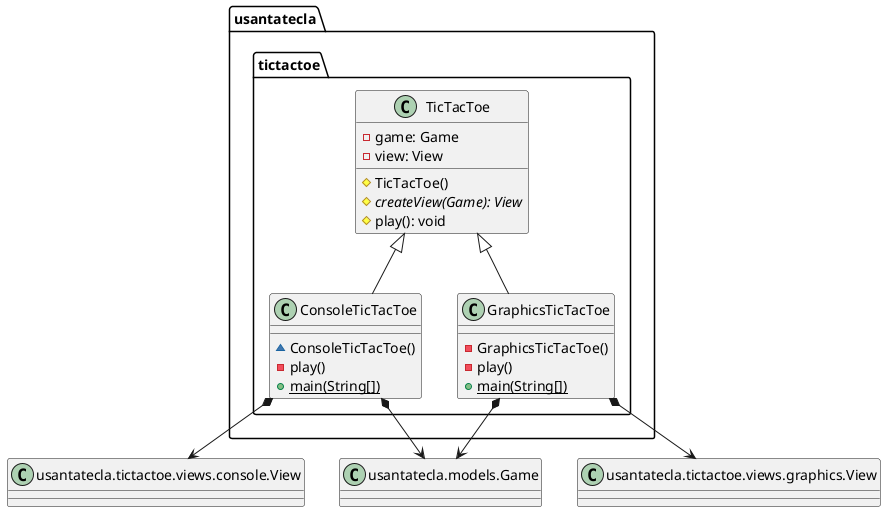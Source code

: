 @startuml tictactoe
class usantatecla.tictactoe.ConsoleTicTacToe {

	~ ConsoleTicTacToe()
	- play()
	+ {static} main(String[])

}

class usantatecla.tictactoe.GraphicsTicTacToe {

	- GraphicsTicTacToe()
	- play()
	+ {static} main(String[])

}

class  usantatecla.tictactoe.TicTacToe{
- game: Game
- view: View
# TicTacToe()
# {abstract} createView(Game): View
# play(): void
}

usantatecla.tictactoe.TicTacToe <|-down- usantatecla.tictactoe.ConsoleTicTacToe
usantatecla.tictactoe.TicTacToe <|-down- usantatecla.tictactoe.GraphicsTicTacToe

class Game as "usantatecla.models.Game"
class consoleView as "usantatecla.tictactoe.views.console.View"
class graphicsView as "usantatecla.tictactoe.views.graphics.View"

usantatecla.tictactoe.ConsoleTicTacToe *-down-> Game
usantatecla.tictactoe.GraphicsTicTacToe *-down-> Game
usantatecla.tictactoe.ConsoleTicTacToe *-down-> consoleView
usantatecla.tictactoe.GraphicsTicTacToe *-down-> graphicsView
@enduml

@startuml tictactoe.views
class usantatecla.tictactoe.views.ErrorView {

	+ {static} String[] MESSAGES

	+ ErrorView(Error)

}

enum usantatecla.tictactoe.views.Message {
    + TITTLE
	+ NUMBER_PLAYERS
	+ SEPARATOR
	+ VERTICAL_LINE_LEFT
	+ VERTICAL_LINE_CENTERED
	+ VERTICAL_LINE_RIGHT
	+ ENTER_COORDINATE_TO_PUT
	+ ENTER_COORDINATE_TO_REMOVE
	+ COORDINATE_TO_PUT
	+ COORDINATE_TO_REMOVE
	+ COORDINATE_TO_MOVE
	+ PLAYER_WIN
	+ RESUME
	- String message;

	- Message(String)
	+ String getMessage()
	+ write()
	+ writeln()
	+ String toString()

}

class usantatecla.tictactoe.views.View {

	+ View(Game)
	+ interact()
	# {abstract} start()
	# {abstract} play()
	# {abstract} boolean isNewGame()

}

class Game as "usantatecla.tictactoe.models.Game"
class Console as "usantatecla.utils.Console"
class Error as "usantatecla.tictactoe.models.Error"

usantatecla.tictactoe.views.ErrorView *--> Error
usantatecla.tictactoe.views.View *--> Game
usantatecla.tictactoe.views.Message ..> Console
@enduml

@startuml tictactoe.views.console
class usantatecla.tictactoe.views.console.CoordinateView {

    + Coordinate read(String)

}

usantatecla.tictactoe.views.console.CoordinateView ..> usantatecla.tictactoe.views.console.ErrorView

class Coordinate as "usantatecla.tictactoe.models.Coordinate"
class Error as "usantatecla.tictactoe.models.Error"
class Console as "usantatecla.utils.Console"

usantatecla.tictactoe.views.console.CoordinateView ..> Console
usantatecla.tictactoe.views.console.CoordinateView ..> Error
usantatecla.tictactoe.views.console.CoordinateView ..> Coordinate

class usantatecla.tictactoe.views.console.ErrorView {

	~ ErrorView(Error)
	~ writeln()

}

class ErrorView as "usantatecla.tictactoe.views.ErrorView"

ErrorView <|-- usantatecla.tictactoe.views.console.ErrorView
usantatecla.tictactoe.views.console.ErrorView ..> Console
usantatecla.tictactoe.views.console.ErrorView *--> Error

class usantatecla.tictactoe.views.console.GameView {

    ~ GameView(Game)
	~ write()

}

class Game as "usantatecla.tictactoe.models.Game"
class Message as "usantatecla.tictactoe.views.Message"

usantatecla.tictactoe.views.console.GameView *--> Game
usantatecla.tictactoe.views.console.GameView ..> Coordinate
usantatecla.tictactoe.views.console.GameView ..> Message
usantatecla.tictactoe.views.console.GameView ..> usantatecla.tictactoe.views.console.TokenView

class usantatecla.tictactoe.views.console.SubView {

	~ SubView(Game)

}

usantatecla.tictactoe.views.console.SubView *--> Game

class usantatecla.tictactoe.views.console.PlayView {

    ~ interact()
    - put()
    - move()

}

usantatecla.tictactoe.views.console.SubView <|-- usantatecla.tictactoe.views.console.PlayView
usantatecla.tictactoe.views.console.PlayView ..> Coordinate
usantatecla.tictactoe.views.console.PlayView ..> Message
usantatecla.tictactoe.views.console.PlayView ..> Error
usantatecla.tictactoe.views.console.PlayView ..> usantatecla.tictactoe.views.console.ErrorView
usantatecla.tictactoe.views.console.PlayView ..> usantatecla.tictactoe.views.console.CoordinateView
usantatecla.tictactoe.views.console.PlayView ..> usantatecla.tictactoe.views.console.GameView
usantatecla.tictactoe.views.console.PlayView ..> usantatecla.tictactoe.views.console.TokenView

class usantatecla.tictactoe.views.console.ResumeView {

	~ boolean interact()

}

class YesNoDialog as "usantatecla.utils.YesNoDialog"

usantatecla.tictactoe.views.console.SubView <|-- usantatecla.tictactoe.views.console.ResumeView
usantatecla.tictactoe.views.console.ResumeView ..> Message
usantatecla.tictactoe.views.console.ResumeView ..> YesNoDialog

class usantatecla.tictactoe.views.console.StartView {

	~ interact()

}

class LimitedIntDialog as "usantatecla.utils.LimitedIntDialog"

usantatecla.tictactoe.views.console.SubView <|-- usantatecla.tictactoe.views.console.StartView
usantatecla.tictactoe.views.console.StartView ..> Message
usantatecla.tictactoe.views.console.StartView ..> LimitedIntDialog
usantatecla.tictactoe.views.console.StartView ..> usantatecla.tictactoe.views.console.GameView

class usantatecla.tictactoe.views.console.TokenView {

	+ {static} char[] SYMBOLS

	~ TokenView(Token)
	~ write()

}

class Token as "usantatecla.tictactoe.models.Token"

usantatecla.tictactoe.views.console.TokenView *--> Token
usantatecla.tictactoe.views.console.TokenView ..> Console

class usantatecla.tictactoe.views.console.View {

	+ View(Game)

}

class View as "usantatecla.tictactoe.views.View"

View <|-- usantatecla.tictactoe.views.console.View
usantatecla.tictactoe.views.console.View *--> usantatecla.tictactoe.views.console.ResumeView
usantatecla.tictactoe.views.console.View *--> usantatecla.tictactoe.views.console.PlayView
usantatecla.tictactoe.views.console.View *--> usantatecla.tictactoe.views.console.StartView
@enduml

@startuml tictactoe.views.graphics
class usantatecla.tictactoe.views.graphics.ChoosePlayersView {

	- {static} ACCEPT: String 
	- label: JLabel
	- textField: JTextField
	- button: JButton
	- playersNumber: String 

	~ ChoosePlayersView(JRootPane)
	~ resetPlayersNumber()
	~ getPlayersNumber(): String 
	+ actionPerformed(ActionEvent)
	+ keyTyped(KeyEvent)
	+ keyPressed(KeyEvent)
	+ keyReleased(KeyEvent)

}

class ErrorView as "usantatecla.tictactoe.views.ErrorView"
class Coordinate as "usantatecla.tictactoe.models.Coordinate"




usantatecla.tictactoe.views.graphics.ChoosePlayersView ..> usantatecla.tictactoe.views.graphics.Constraints
usantatecla.tictactoe.views.graphics.ChoosePlayersView ..> ErrorView

class usantatecla.tictactoe.views.graphics.Constraints {

	~ Constraints(int, int, int, int)

}


class usantatecla.tictactoe.views.graphics.CoordinateMoveView extends usantatecla.tictactoe.views.graphics.CoordinateView {

    {static} ENTER_COORDINATE_TO_REMOVE: String 
	- labelRowToMove: JLabel 
    - labelColumnToMove: JLabel 
    - titleLabelToMove: JLabel 
    - textFieldRowToMove: JTextField
    - textFieldColumnToMove: JTextField
    - coordinates: Coordinate[] 

    ~ CoordinateMoveView()
    ~ resetCoordinates()
    ~ getCoordinates(): Coordinate[] 
    + actionPerformed(ActionEvent)

}

class Error as "usantatecla.tictactoe.models.Error"
class ErrorView as "usantatecla.tictactoe.views.ErrorView"


usantatecla.tictactoe.views.graphics.CoordinateMoveView ..> Error
usantatecla.tictactoe.views.graphics.CoordinateMoveView ..> ErrorView
usantatecla.tictactoe.views.graphics.CoordinateMoveView *--> "2" Coordinate

class usantatecla.tictactoe.views.graphics.CoordinatePutView extends usantatecla.tictactoe.views.graphics.CoordinateView {

	~ CoordinatePutView()
	~ resetCoordinate()
	~ Coordinate getCoordinate()
	+ actionPerformed(ActionEvent)
	+ keyTyped(KeyEvent)
	+ keyPressed(KeyEvent)
	+ keyReleased(KeyEvent)

}

class Coordinate as "usantatecla.tictactoe.models.Coordinate"

usantatecla.tictactoe.views.graphics.CoordinatePutView ..> ErrorView
usantatecla.tictactoe.views.graphics.CoordinatePutView *--> Coordinate

class usantatecla.tictactoe.views.graphics.CoordinateView  {

	# {static} String ENTER_COORDINATE_TO_PUT
	# {static} String ACCEPT
	# labelRow: JLabel 
	# labelColumn: JLabel 
	# titleLabel: JLabel 
	# textFieldRow: JTextField 
	# textFieldColumn: JTextField 
	# button: JButton 

	CoordinateView()
	+ {abstract} actionPerformed(ActionEvent)
	+ keyTyped(KeyEvent)
	+ keyPressed(KeyEvent)
	+ keyReleased(KeyEvent)
}


class usantatecla.tictactoe.views.graphics.GameView  {

    ~ GameView(Game)
    ~ write()
    - printRowBoard(int)
    - getSquareBoardText(int, int): String 

}

class Game as "usantatecla.tictactoe.models.Game"
class Token as "usantatecla.tictactoe.models.Token"
class Message as "usantatecla.tictactoe.views.Message"
class TokenView as "usantatecla.tictactoe.views.console.TokenView"

usantatecla.tictactoe.views.graphics.GameView *--> Game
usantatecla.tictactoe.views.graphics.GameView ..> Coordinate
usantatecla.tictactoe.views.graphics.GameView ..> Token
usantatecla.tictactoe.views.graphics.GameView ..> Message
usantatecla.tictactoe.views.graphics.GameView ..> Token
usantatecla.tictactoe.views.graphics.GameView ..> TokenView

class usantatecla.tictactoe.views.graphics.PlayView {

	~ {static} ENTER_COORDINATE_TO_PUT: String 
	~ {static} ENTER_COORDINATE_TO_REMOVE: String 

	~ PlayView(Game)
	~ interact()
	- put()
	- move()

}

usantatecla.tictactoe.views.graphics.PlayView ..> Coordinate
usantatecla.tictactoe.views.graphics.PlayView *--> Game
usantatecla.tictactoe.views.graphics.PlayView *--> usantatecla.tictactoe.views.graphics.GameView
usantatecla.tictactoe.views.graphics.PlayView *--> usantatecla.tictactoe.views.graphics.CoordinateMoveView
usantatecla.tictactoe.views.graphics.PlayView *--> usantatecla.tictactoe.views.graphics.CoordinatePutView
usantatecla.tictactoe.views.graphics.PlayView *--> ErrorView
usantatecla.tictactoe.views.graphics.PlayView *--> Message

class usantatecla.tictactoe.views.graphics.ResumeView {

	- newGame: boolean 

	~ ResumeView()
	~ isResumedGame(): boolean 

}

usantatecla.tictactoe.views.graphics.ResumeView ..> Message

class usantatecla.tictactoe.views.graphics.StartView  {

    ~ StartView(Game)
    ~ interact()

}

usantatecla.tictactoe.views.graphics.StartView *--> Game
usantatecla.tictactoe.views.graphics.StartView ..> Message
usantatecla.tictactoe.views.graphics.StartView ..> usantatecla.tictactoe.views.graphics.ChoosePlayersView
usantatecla.tictactoe.views.graphics.StartView ..> usantatecla.tictactoe.views.graphics.GameView

class usantatecla.tictactoe.views.graphics.View extends View {

	+ View(GameView)

}

class View as "usantatecla.tictactoe.views.View"

usantatecla.tictactoe.views.graphics.View *--> usantatecla.tictactoe.views.graphics.PlayView
usantatecla.tictactoe.views.graphics.View *--> usantatecla.tictactoe.views.graphics.StartView
usantatecla.tictactoe.views.graphics.View ..> usantatecla.tictactoe.views.graphics.ResumeView
@enduml

@startuml tictactoe.models
class  usantatecla.tictactoe.models.Board{
- tokens: Token[][] 
~ Board()
- Board(Board)
~ copy(): Board
~ Token getToken(Coordinate)
~ boolean isCompleted()
~ put(Coordinate, Token)
~ move(Coordinate, Coordinate)
~ isCompleted(Coordinate, Token): boolean
~ isOccupied(Coordinate, Token): boolean
~ isEmpty(Coordinate): boolean
~ isTicTacToe(Token): boolean
- getCoordinates(Token): List<Coordinate> 
+ equals(Object): boolean
}

class ClosedInterval as "usantatecla.utils.ClosedIntervalTest"
class ConcreteCoordinate as "usantatecla.utils.ConcreteCoordinate"
class Direction as "usantatecla.utils.Direction"

usantatecla.tictactoe.models.Board *-down-> usantatecla.tictactoe.models.Coordinate
usantatecla.tictactoe.models.Board ..> usantatecla.tictactoe.models.Token
usantatecla.tictactoe.models.Board ..> usantatecla.tictactoe.models.Turn
usantatecla.tictactoe.models.Board ..> Direction

class  usantatecla.tictactoe.models.Coordinate{
- {static} NULL_COORDINATE: Coordinate 
+ {static} DIMENSION: int 
- {static} LIMITS: ClosedInterval 
+ Coordinate()
+ Coordinate(int, int)
+ isNull(): boolean 
+ isValid(): Error 
+ getDirection(Coordinate): Direction 
- inInverseDiagonal(): boolean 
+ random()
}
ConcreteCoordinate <|-down- usantatecla.tictactoe.models.Coordinate
usantatecla.tictactoe.models.Coordinate ..> usantatecla.tictactoe.models.Error
usantatecla.tictactoe.models.Coordinate ..> Direction
usantatecla.tictactoe.models.Coordinate ..> ClosedInterval

enum  usantatecla.tictactoe.models.Error{
+ NOT_EMPTY
+ NOT_OWNER
+ SAME_COORDINATES
+ WRONG_COORDINATES
+ NULL_ERROR
+ isNull(): boolean 
}

class  usantatecla.tictactoe.models.Game{
- board: Board 
- turn: Turn
+ Game()
+ reset()
+ setUsers(int)
+ isBoardComplete(): boolean 
+ isUser(): boolean 
+ put(Coordinate): Error 
+ move(Coordinate, Coordinate): Error 
- next()
+ isTicTacToe(): boolean 
+ getToken(Coordinate): Token 
+ getToken(): Token 
+ getMaxPlayers(): int 
+ equals(Object)
}
usantatecla.tictactoe.models.Game *-down-> usantatecla.tictactoe.models.Board
usantatecla.tictactoe.models.Game *-down-> usantatecla.tictactoe.models.Turn
usantatecla.tictactoe.models.Game ..> usantatecla.tictactoe.models.Coordinate
usantatecla.tictactoe.models.Game ..> usantatecla.tictactoe.models.Error

class  usantatecla.tictactoe.models.Player{
- token: Token 
- board: Board 
~ Player(Token, Board)
~ put(Coordinate): Error 
~ move(Coordinate, Coordinate): Error 
~ getToken(): Token 
+ copy(Board): Player
+ equals(Object)
}
usantatecla.tictactoe.models.Player *-down-> usantatecla.tictactoe.models.Token
usantatecla.tictactoe.models.Player *-down-> usantatecla.tictactoe.models.Board
usantatecla.tictactoe.models.Player ..> usantatecla.tictactoe.models.Coordinate
usantatecla.tictactoe.models.Player ..> usantatecla.tictactoe.models.Error

enum  usantatecla.tictactoe.models.Token{
+ X
+ O
+ NULL
+ isNull(): boolean 
+ {static} get(int): Token 
+ toString(): String
}

usantatecla.tictactoe.models.Token ..> ClosedInterval

class  usantatecla.tictactoe.models.Turn{
+ {static} NUM_PLAYERS: int 
- players: Player[] 
- board: Board 
- active: int 
- users: int 
~ Turn(Board)
+ Turn(Turn, Board)
+ copy(Board): Turn
~ setUsers(int)
~ set(int)
~ next()
~ isUser(): boolean 
~ put(Coordinate): Error 
~ getPlayer(): Player 
~ move(Coordinate, Coordinate): Error 
~ getToken(): Token 
}

usantatecla.tictactoe.models.Turn *-down-> usantatecla.tictactoe.models.Player
usantatecla.tictactoe.models.Turn ..down-> usantatecla.tictactoe.models.Board
usantatecla.tictactoe.models.Turn ..down-> usantatecla.tictactoe.models.Token
usantatecla.tictactoe.models.Turn ..down-> usantatecla.tictactoe.models.Coordinate
usantatecla.tictactoe.models.Turn ..down-> usantatecla.tictactoe.models.Error

@enduml

@startuml tictactoe.utils
class BufferedReader as "java.io.BufferedReader"{}

class  usantatecla.utils.ClosedIntervalTest{
- min: int
- max: int
+ ClosedInterval(int,int)
+ isIncluded(int): boolean
+ toString(): String
}

class usantatecla.utils.ConcreteCoordinate{
# row: int
# column: int
- {static} ROW: String
- {static} COLUMN: String
# ConcreteCoordinate()
# ConcreteCoordinate(int,int)
+ isNull(): boolean
+ getDirection(Coordinate): Direction
+ inHorizontal(Coordinate): boolean
+ inVertical(Coordinate): boolean
+ inMainDiagonal(): boolean
# read(String)
+ getRow(): int
+ getColumn(): int
+ hashCode(): int
+ equals(Object): boolean
+ toString(): String
}

usantatecla.utils.Coordinate <|..down- usantatecla.utils.ConcreteCoordinate
usantatecla.utils.ConcreteCoordinate ..> usantatecla.utils.Direction
usantatecla.utils.ConcreteCoordinate ..> usantatecla.utils.Console


class usantatecla.utils.Console{
- {static} console: Console
+ {static} instance(): Console
- readString(String): String
+ readString(): String
+ readInt(String): int
~ readChar(String): char
+ writeln()
+ write(String)
+ write(int)
+ writeln(String)
+ writeln(int)
+ write(char)
- writeError(String)
}
usantatecla.utils.Console *-down-> BufferedReader

interface usantatecla.utils.Coordinate{
~ isNull(): boolean
~ getDirection(Coordinate): Direction
~ inHorizontal(Coordinate): boolean
~ inVertical(Coordinate): boolean
~ inMainDiagonal(): boolean
}
usantatecla.utils.Coordinate ..> usantatecla.utils.Direction

enum usantatecla.utils.Direction{
  VERTICAL
  HORIZONTAL
  MAIN_DIAGONAL
  INVERSE_DIAGONAL
  NULL
}

class usantatecla.utils.LimitedIntDialog{
- LIMITS: ClosedInterval
- {static} ERROR_MESSAGE: String
+ LimitedIntDialog(int,int)
+ read(String): int
}

usantatecla.utils.LimitedIntDialog *-down-> usantatecla.utils.ClosedIntervalTest
usantatecla.utils.LimitedIntDialog ..> usantatecla.utils.Console

class usantatecla.utils.NullCoordinate{
- {static} instance: NullCoordinate
+ {static} instance(): Coordinate
+ isNull(): boolean
+ getDirection(Coordinate): Direction
+ inHorizontal(Coordinate): boolean
+ inVertical(Coordinate): boolean
+ inMainDiagonal(): boolean
+ hashCode(): int
+ equals(Object): boolean
+ toString(): String
}
usantatecla.utils.Coordinate <|..down- usantatecla.utils.NullCoordinate
usantatecla.utils.NullCoordinate ..> usantatecla.utils.Direction

class usantatecla.utils.YesNoDialog{
- {static} AFIRMATIVE: char
- {static} NEGATIVE: char
- {static} SUFFIX: String
- {static} MESSAGE: String
- answer: char
+ read(String): boolean
- isAffirmative(): boolean
- getAnswer(): char
- isNegative(): boolean
}
usantatecla.utils.YesNoDialog ..> usantatecla.utils.Console
@enduml